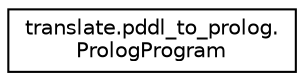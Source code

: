 digraph "Graphical Class Hierarchy"
{
  edge [fontname="Helvetica",fontsize="10",labelfontname="Helvetica",labelfontsize="10"];
  node [fontname="Helvetica",fontsize="10",shape=record];
  rankdir="LR";
  Node1 [label="translate.pddl_to_prolog.\lPrologProgram",height=0.2,width=0.4,color="black", fillcolor="white", style="filled",URL="$classtranslate_1_1pddl__to__prolog_1_1PrologProgram.html"];
}
